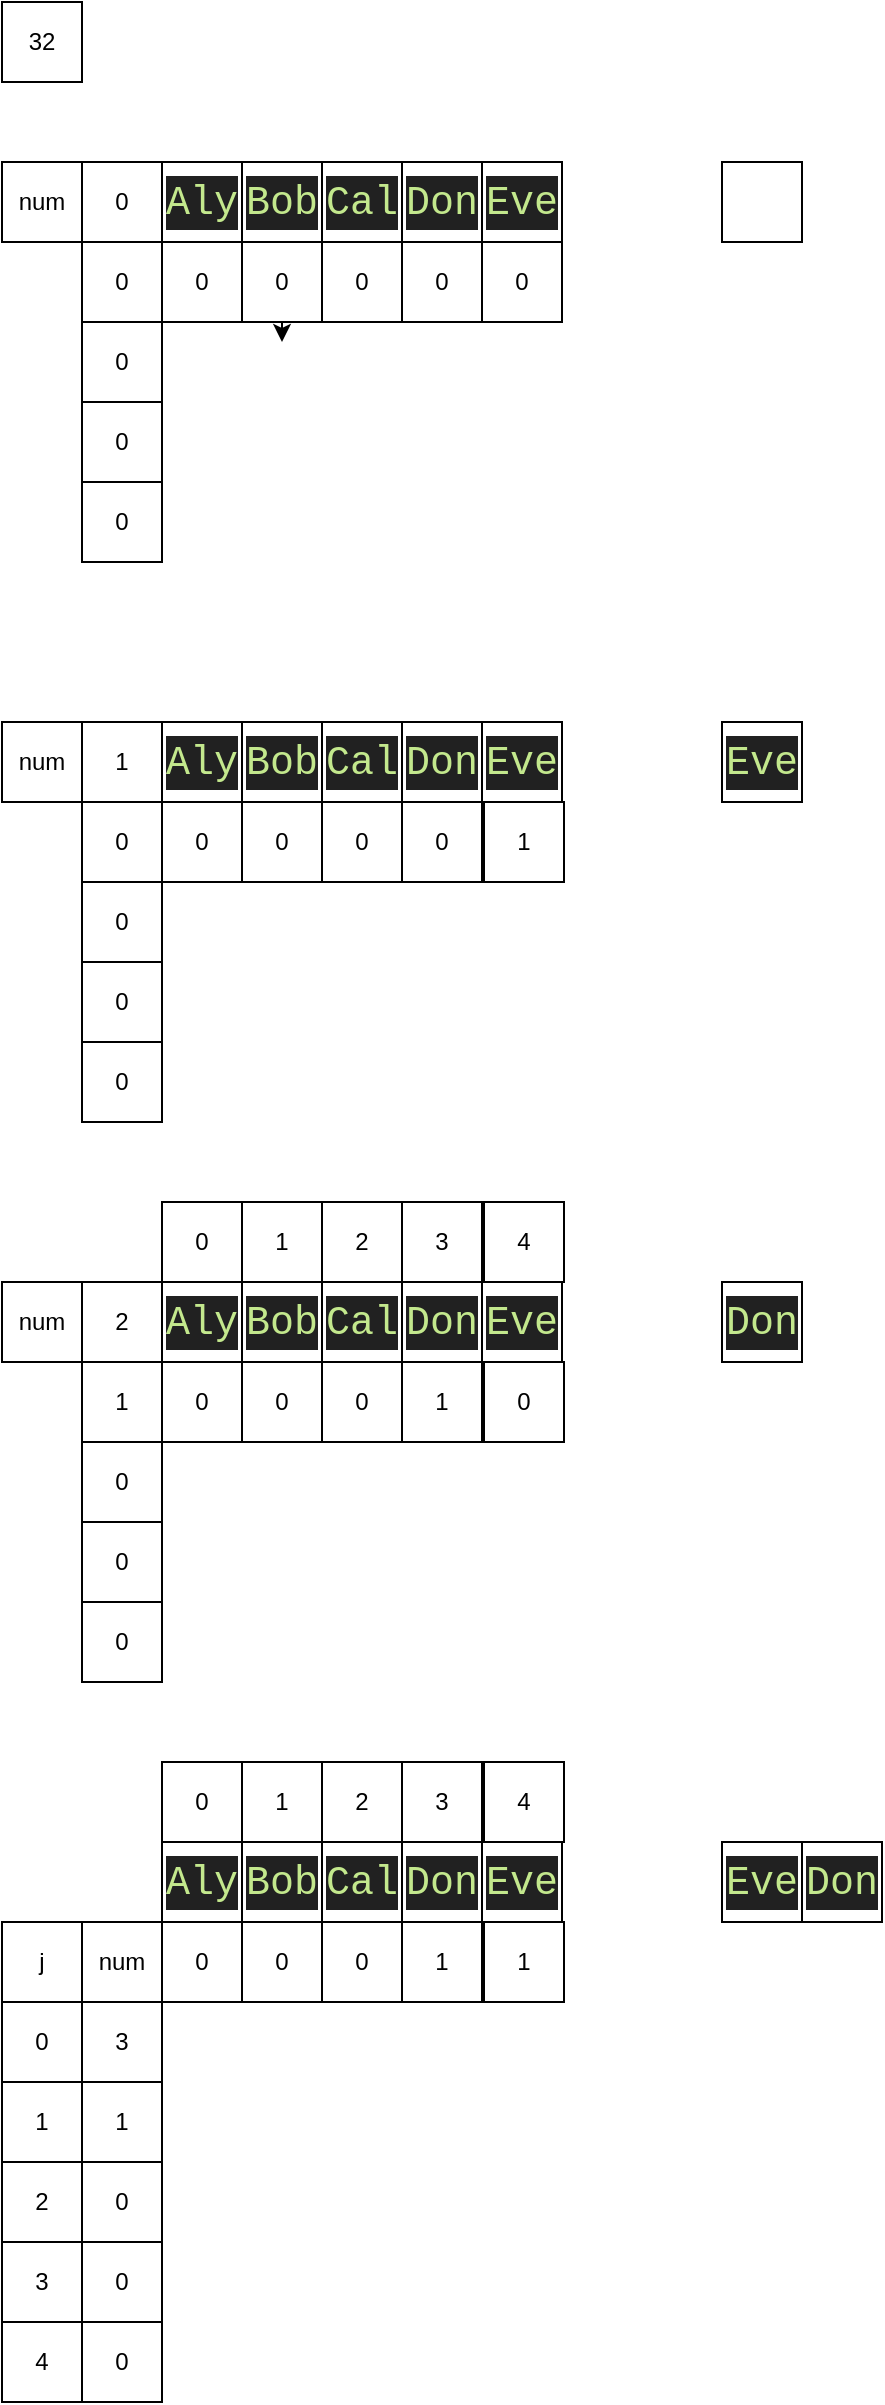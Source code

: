 <mxfile version="13.7.9" type="device"><diagram id="NpJelnEMR3OZZuMI_mdd" name="페이지-1"><mxGraphModel dx="565" dy="672" grid="1" gridSize="10" guides="1" tooltips="1" connect="1" arrows="1" fold="1" page="1" pageScale="1" pageWidth="10000" pageHeight="10000" math="0" shadow="0"><root><mxCell id="0"/><mxCell id="1" parent="0"/><mxCell id="UO0dt-ISHZ21gh4bq0H8-1" value="&lt;div style=&quot;color: rgb(238 , 255 , 255) ; background-color: rgb(33 , 33 , 33) ; font-family: &amp;#34;consolas&amp;#34; , &amp;#34;courier new&amp;#34; , monospace ; font-size: 20px ; line-height: 27px&quot;&gt;&lt;span style=&quot;color: #c3e88d&quot;&gt;Aly&lt;/span&gt;&lt;/div&gt;" style="rounded=0;whiteSpace=wrap;html=1;" vertex="1" parent="1"><mxGeometry x="400" y="160" width="40" height="40" as="geometry"/></mxCell><mxCell id="UO0dt-ISHZ21gh4bq0H8-2" value="&lt;div style=&quot;color: rgb(238 , 255 , 255) ; background-color: rgb(33 , 33 , 33) ; font-family: &amp;#34;consolas&amp;#34; , &amp;#34;courier new&amp;#34; , monospace ; font-size: 20px ; line-height: 27px&quot;&gt;&lt;div style=&quot;font-family: &amp;#34;consolas&amp;#34; , &amp;#34;courier new&amp;#34; , monospace ; line-height: 27px&quot;&gt;&lt;span style=&quot;color: #c3e88d&quot;&gt;Bob&lt;/span&gt;&lt;/div&gt;&lt;/div&gt;" style="rounded=0;whiteSpace=wrap;html=1;" vertex="1" parent="1"><mxGeometry x="440" y="160" width="40" height="40" as="geometry"/></mxCell><mxCell id="UO0dt-ISHZ21gh4bq0H8-3" value="&lt;div style=&quot;color: rgb(238 , 255 , 255) ; background-color: rgb(33 , 33 , 33) ; font-family: &amp;#34;consolas&amp;#34; , &amp;#34;courier new&amp;#34; , monospace ; font-size: 20px ; line-height: 27px&quot;&gt;&lt;div style=&quot;font-family: &amp;#34;consolas&amp;#34; , &amp;#34;courier new&amp;#34; , monospace ; line-height: 27px&quot;&gt;&lt;span style=&quot;color: #c3e88d&quot;&gt;Cal&lt;/span&gt;&lt;/div&gt;&lt;/div&gt;" style="rounded=0;whiteSpace=wrap;html=1;" vertex="1" parent="1"><mxGeometry x="480" y="160" width="40" height="40" as="geometry"/></mxCell><mxCell id="UO0dt-ISHZ21gh4bq0H8-4" value="&lt;div style=&quot;color: rgb(238 , 255 , 255) ; background-color: rgb(33 , 33 , 33) ; font-family: &amp;#34;consolas&amp;#34; , &amp;#34;courier new&amp;#34; , monospace ; font-size: 20px ; line-height: 27px&quot;&gt;&lt;div style=&quot;font-family: &amp;#34;consolas&amp;#34; , &amp;#34;courier new&amp;#34; , monospace ; line-height: 27px&quot;&gt;&lt;span style=&quot;color: #c3e88d&quot;&gt;Don&lt;/span&gt;&lt;/div&gt;&lt;/div&gt;" style="rounded=0;whiteSpace=wrap;html=1;" vertex="1" parent="1"><mxGeometry x="520" y="160" width="40" height="40" as="geometry"/></mxCell><mxCell id="UO0dt-ISHZ21gh4bq0H8-5" value="&lt;div style=&quot;color: rgb(238 , 255 , 255) ; background-color: rgb(33 , 33 , 33) ; font-family: &amp;#34;consolas&amp;#34; , &amp;#34;courier new&amp;#34; , monospace ; font-size: 20px ; line-height: 27px&quot;&gt;&lt;div style=&quot;font-family: &amp;#34;consolas&amp;#34; , &amp;#34;courier new&amp;#34; , monospace ; line-height: 27px&quot;&gt;&lt;span style=&quot;color: #c3e88d&quot;&gt;Eve&lt;/span&gt;&lt;/div&gt;&lt;/div&gt;" style="rounded=0;whiteSpace=wrap;html=1;" vertex="1" parent="1"><mxGeometry x="560" y="160" width="40" height="40" as="geometry"/></mxCell><mxCell id="UO0dt-ISHZ21gh4bq0H8-6" value="32" style="rounded=0;whiteSpace=wrap;html=1;" vertex="1" parent="1"><mxGeometry x="320" y="80" width="40" height="40" as="geometry"/></mxCell><mxCell id="UO0dt-ISHZ21gh4bq0H8-7" value="0" style="rounded=0;whiteSpace=wrap;html=1;" vertex="1" parent="1"><mxGeometry x="400" y="200" width="40" height="40" as="geometry"/></mxCell><mxCell id="UO0dt-ISHZ21gh4bq0H8-93" style="edgeStyle=orthogonalEdgeStyle;rounded=0;orthogonalLoop=1;jettySize=auto;html=1;exitX=0.25;exitY=1;exitDx=0;exitDy=0;" edge="1" parent="1" source="UO0dt-ISHZ21gh4bq0H8-8"><mxGeometry relative="1" as="geometry"><mxPoint x="460" y="250.0" as="targetPoint"/></mxGeometry></mxCell><mxCell id="UO0dt-ISHZ21gh4bq0H8-8" value="0" style="rounded=0;whiteSpace=wrap;html=1;" vertex="1" parent="1"><mxGeometry x="440" y="200" width="40" height="40" as="geometry"/></mxCell><mxCell id="UO0dt-ISHZ21gh4bq0H8-9" value="0" style="rounded=0;whiteSpace=wrap;html=1;" vertex="1" parent="1"><mxGeometry x="480" y="200" width="40" height="40" as="geometry"/></mxCell><mxCell id="UO0dt-ISHZ21gh4bq0H8-10" value="0" style="rounded=0;whiteSpace=wrap;html=1;" vertex="1" parent="1"><mxGeometry x="520" y="200" width="40" height="40" as="geometry"/></mxCell><mxCell id="UO0dt-ISHZ21gh4bq0H8-11" value="0" style="rounded=0;whiteSpace=wrap;html=1;" vertex="1" parent="1"><mxGeometry x="560" y="200" width="40" height="40" as="geometry"/></mxCell><mxCell id="UO0dt-ISHZ21gh4bq0H8-13" value="" style="rounded=0;whiteSpace=wrap;html=1;" vertex="1" parent="1"><mxGeometry x="680" y="160" width="40" height="40" as="geometry"/></mxCell><mxCell id="UO0dt-ISHZ21gh4bq0H8-14" value="&lt;div style=&quot;color: rgb(238 , 255 , 255) ; background-color: rgb(33 , 33 , 33) ; font-family: &amp;#34;consolas&amp;#34; , &amp;#34;courier new&amp;#34; , monospace ; font-size: 20px ; line-height: 27px&quot;&gt;&lt;span style=&quot;color: #c3e88d&quot;&gt;Aly&lt;/span&gt;&lt;/div&gt;" style="rounded=0;whiteSpace=wrap;html=1;" vertex="1" parent="1"><mxGeometry x="400" y="440" width="40" height="40" as="geometry"/></mxCell><mxCell id="UO0dt-ISHZ21gh4bq0H8-15" value="&lt;div style=&quot;color: rgb(238 , 255 , 255) ; background-color: rgb(33 , 33 , 33) ; font-family: &amp;#34;consolas&amp;#34; , &amp;#34;courier new&amp;#34; , monospace ; font-size: 20px ; line-height: 27px&quot;&gt;&lt;div style=&quot;font-family: &amp;#34;consolas&amp;#34; , &amp;#34;courier new&amp;#34; , monospace ; line-height: 27px&quot;&gt;&lt;span style=&quot;color: #c3e88d&quot;&gt;Bob&lt;/span&gt;&lt;/div&gt;&lt;/div&gt;" style="rounded=0;whiteSpace=wrap;html=1;" vertex="1" parent="1"><mxGeometry x="440" y="440" width="40" height="40" as="geometry"/></mxCell><mxCell id="UO0dt-ISHZ21gh4bq0H8-16" value="&lt;div style=&quot;color: rgb(238 , 255 , 255) ; background-color: rgb(33 , 33 , 33) ; font-family: &amp;#34;consolas&amp;#34; , &amp;#34;courier new&amp;#34; , monospace ; font-size: 20px ; line-height: 27px&quot;&gt;&lt;div style=&quot;font-family: &amp;#34;consolas&amp;#34; , &amp;#34;courier new&amp;#34; , monospace ; line-height: 27px&quot;&gt;&lt;span style=&quot;color: #c3e88d&quot;&gt;Cal&lt;/span&gt;&lt;/div&gt;&lt;/div&gt;" style="rounded=0;whiteSpace=wrap;html=1;" vertex="1" parent="1"><mxGeometry x="480" y="440" width="40" height="40" as="geometry"/></mxCell><mxCell id="UO0dt-ISHZ21gh4bq0H8-17" value="&lt;div style=&quot;color: rgb(238 , 255 , 255) ; background-color: rgb(33 , 33 , 33) ; font-family: &amp;#34;consolas&amp;#34; , &amp;#34;courier new&amp;#34; , monospace ; font-size: 20px ; line-height: 27px&quot;&gt;&lt;div style=&quot;font-family: &amp;#34;consolas&amp;#34; , &amp;#34;courier new&amp;#34; , monospace ; line-height: 27px&quot;&gt;&lt;span style=&quot;color: #c3e88d&quot;&gt;Don&lt;/span&gt;&lt;/div&gt;&lt;/div&gt;" style="rounded=0;whiteSpace=wrap;html=1;" vertex="1" parent="1"><mxGeometry x="520" y="440" width="40" height="40" as="geometry"/></mxCell><mxCell id="UO0dt-ISHZ21gh4bq0H8-18" value="&lt;div style=&quot;color: rgb(238 , 255 , 255) ; background-color: rgb(33 , 33 , 33) ; font-family: &amp;#34;consolas&amp;#34; , &amp;#34;courier new&amp;#34; , monospace ; font-size: 20px ; line-height: 27px&quot;&gt;&lt;div style=&quot;font-family: &amp;#34;consolas&amp;#34; , &amp;#34;courier new&amp;#34; , monospace ; line-height: 27px&quot;&gt;&lt;span style=&quot;color: #c3e88d&quot;&gt;Eve&lt;/span&gt;&lt;/div&gt;&lt;/div&gt;" style="rounded=0;whiteSpace=wrap;html=1;" vertex="1" parent="1"><mxGeometry x="560" y="440" width="40" height="40" as="geometry"/></mxCell><mxCell id="UO0dt-ISHZ21gh4bq0H8-19" value="0" style="rounded=0;whiteSpace=wrap;html=1;" vertex="1" parent="1"><mxGeometry x="400" y="480" width="40" height="40" as="geometry"/></mxCell><mxCell id="UO0dt-ISHZ21gh4bq0H8-20" value="0" style="rounded=0;whiteSpace=wrap;html=1;" vertex="1" parent="1"><mxGeometry x="440" y="480" width="40" height="40" as="geometry"/></mxCell><mxCell id="UO0dt-ISHZ21gh4bq0H8-21" value="0" style="rounded=0;whiteSpace=wrap;html=1;" vertex="1" parent="1"><mxGeometry x="480" y="480" width="40" height="40" as="geometry"/></mxCell><mxCell id="UO0dt-ISHZ21gh4bq0H8-22" value="0" style="rounded=0;whiteSpace=wrap;html=1;" vertex="1" parent="1"><mxGeometry x="520" y="480" width="40" height="40" as="geometry"/></mxCell><mxCell id="UO0dt-ISHZ21gh4bq0H8-23" value="1" style="rounded=0;whiteSpace=wrap;html=1;" vertex="1" parent="1"><mxGeometry x="561" y="480" width="40" height="40" as="geometry"/></mxCell><mxCell id="UO0dt-ISHZ21gh4bq0H8-24" value="&lt;div style=&quot;color: rgb(238 , 255 , 255) ; background-color: rgb(33 , 33 , 33) ; font-family: &amp;#34;consolas&amp;#34; , &amp;#34;courier new&amp;#34; , monospace ; font-size: 20px ; line-height: 27px&quot;&gt;&lt;div style=&quot;font-family: &amp;#34;consolas&amp;#34; , &amp;#34;courier new&amp;#34; , monospace ; line-height: 27px&quot;&gt;&lt;span style=&quot;color: #c3e88d&quot;&gt;Eve&lt;/span&gt;&lt;/div&gt;&lt;/div&gt;" style="rounded=0;whiteSpace=wrap;html=1;" vertex="1" parent="1"><mxGeometry x="680" y="440" width="40" height="40" as="geometry"/></mxCell><mxCell id="UO0dt-ISHZ21gh4bq0H8-25" value="num" style="rounded=0;whiteSpace=wrap;html=1;" vertex="1" parent="1"><mxGeometry x="320" y="160" width="40" height="40" as="geometry"/></mxCell><mxCell id="UO0dt-ISHZ21gh4bq0H8-26" value="0" style="rounded=0;whiteSpace=wrap;html=1;" vertex="1" parent="1"><mxGeometry x="360" y="160" width="40" height="40" as="geometry"/></mxCell><mxCell id="UO0dt-ISHZ21gh4bq0H8-27" value="num" style="rounded=0;whiteSpace=wrap;html=1;" vertex="1" parent="1"><mxGeometry x="320" y="440" width="40" height="40" as="geometry"/></mxCell><mxCell id="UO0dt-ISHZ21gh4bq0H8-28" value="1" style="rounded=0;whiteSpace=wrap;html=1;" vertex="1" parent="1"><mxGeometry x="360" y="440" width="40" height="40" as="geometry"/></mxCell><mxCell id="UO0dt-ISHZ21gh4bq0H8-29" value="&lt;div style=&quot;color: rgb(238 , 255 , 255) ; background-color: rgb(33 , 33 , 33) ; font-family: &amp;#34;consolas&amp;#34; , &amp;#34;courier new&amp;#34; , monospace ; font-size: 20px ; line-height: 27px&quot;&gt;&lt;span style=&quot;color: #c3e88d&quot;&gt;Aly&lt;/span&gt;&lt;/div&gt;" style="rounded=0;whiteSpace=wrap;html=1;" vertex="1" parent="1"><mxGeometry x="400" y="720" width="40" height="40" as="geometry"/></mxCell><mxCell id="UO0dt-ISHZ21gh4bq0H8-30" value="&lt;div style=&quot;color: rgb(238 , 255 , 255) ; background-color: rgb(33 , 33 , 33) ; font-family: &amp;#34;consolas&amp;#34; , &amp;#34;courier new&amp;#34; , monospace ; font-size: 20px ; line-height: 27px&quot;&gt;&lt;div style=&quot;font-family: &amp;#34;consolas&amp;#34; , &amp;#34;courier new&amp;#34; , monospace ; line-height: 27px&quot;&gt;&lt;span style=&quot;color: #c3e88d&quot;&gt;Bob&lt;/span&gt;&lt;/div&gt;&lt;/div&gt;" style="rounded=0;whiteSpace=wrap;html=1;" vertex="1" parent="1"><mxGeometry x="440" y="720" width="40" height="40" as="geometry"/></mxCell><mxCell id="UO0dt-ISHZ21gh4bq0H8-31" value="&lt;div style=&quot;color: rgb(238 , 255 , 255) ; background-color: rgb(33 , 33 , 33) ; font-family: &amp;#34;consolas&amp;#34; , &amp;#34;courier new&amp;#34; , monospace ; font-size: 20px ; line-height: 27px&quot;&gt;&lt;div style=&quot;font-family: &amp;#34;consolas&amp;#34; , &amp;#34;courier new&amp;#34; , monospace ; line-height: 27px&quot;&gt;&lt;span style=&quot;color: #c3e88d&quot;&gt;Cal&lt;/span&gt;&lt;/div&gt;&lt;/div&gt;" style="rounded=0;whiteSpace=wrap;html=1;" vertex="1" parent="1"><mxGeometry x="480" y="720" width="40" height="40" as="geometry"/></mxCell><mxCell id="UO0dt-ISHZ21gh4bq0H8-32" value="&lt;div style=&quot;color: rgb(238 , 255 , 255) ; background-color: rgb(33 , 33 , 33) ; font-family: &amp;#34;consolas&amp;#34; , &amp;#34;courier new&amp;#34; , monospace ; font-size: 20px ; line-height: 27px&quot;&gt;&lt;div style=&quot;font-family: &amp;#34;consolas&amp;#34; , &amp;#34;courier new&amp;#34; , monospace ; line-height: 27px&quot;&gt;&lt;span style=&quot;color: #c3e88d&quot;&gt;Don&lt;/span&gt;&lt;/div&gt;&lt;/div&gt;" style="rounded=0;whiteSpace=wrap;html=1;" vertex="1" parent="1"><mxGeometry x="520" y="720" width="40" height="40" as="geometry"/></mxCell><mxCell id="UO0dt-ISHZ21gh4bq0H8-33" value="&lt;div style=&quot;color: rgb(238 , 255 , 255) ; background-color: rgb(33 , 33 , 33) ; font-family: &amp;#34;consolas&amp;#34; , &amp;#34;courier new&amp;#34; , monospace ; font-size: 20px ; line-height: 27px&quot;&gt;&lt;div style=&quot;font-family: &amp;#34;consolas&amp;#34; , &amp;#34;courier new&amp;#34; , monospace ; line-height: 27px&quot;&gt;&lt;span style=&quot;color: #c3e88d&quot;&gt;Eve&lt;/span&gt;&lt;/div&gt;&lt;/div&gt;" style="rounded=0;whiteSpace=wrap;html=1;" vertex="1" parent="1"><mxGeometry x="560" y="720" width="40" height="40" as="geometry"/></mxCell><mxCell id="UO0dt-ISHZ21gh4bq0H8-34" value="0" style="rounded=0;whiteSpace=wrap;html=1;" vertex="1" parent="1"><mxGeometry x="400" y="760" width="40" height="40" as="geometry"/></mxCell><mxCell id="UO0dt-ISHZ21gh4bq0H8-35" value="0" style="rounded=0;whiteSpace=wrap;html=1;" vertex="1" parent="1"><mxGeometry x="440" y="760" width="40" height="40" as="geometry"/></mxCell><mxCell id="UO0dt-ISHZ21gh4bq0H8-36" value="0" style="rounded=0;whiteSpace=wrap;html=1;" vertex="1" parent="1"><mxGeometry x="480" y="760" width="40" height="40" as="geometry"/></mxCell><mxCell id="UO0dt-ISHZ21gh4bq0H8-37" value="1" style="rounded=0;whiteSpace=wrap;html=1;" vertex="1" parent="1"><mxGeometry x="520" y="760" width="40" height="40" as="geometry"/></mxCell><mxCell id="UO0dt-ISHZ21gh4bq0H8-38" value="0" style="rounded=0;whiteSpace=wrap;html=1;" vertex="1" parent="1"><mxGeometry x="561" y="760" width="40" height="40" as="geometry"/></mxCell><mxCell id="UO0dt-ISHZ21gh4bq0H8-39" value="num" style="rounded=0;whiteSpace=wrap;html=1;" vertex="1" parent="1"><mxGeometry x="320" y="720" width="40" height="40" as="geometry"/></mxCell><mxCell id="UO0dt-ISHZ21gh4bq0H8-40" value="2" style="rounded=0;whiteSpace=wrap;html=1;" vertex="1" parent="1"><mxGeometry x="360" y="720" width="40" height="40" as="geometry"/></mxCell><mxCell id="UO0dt-ISHZ21gh4bq0H8-41" value="1" style="rounded=0;whiteSpace=wrap;html=1;" vertex="1" parent="1"><mxGeometry x="360" y="760" width="40" height="40" as="geometry"/></mxCell><mxCell id="UO0dt-ISHZ21gh4bq0H8-42" value="0" style="rounded=0;whiteSpace=wrap;html=1;" vertex="1" parent="1"><mxGeometry x="360" y="480" width="40" height="40" as="geometry"/></mxCell><mxCell id="UO0dt-ISHZ21gh4bq0H8-43" value="0" style="rounded=0;whiteSpace=wrap;html=1;" vertex="1" parent="1"><mxGeometry x="360" y="200" width="40" height="40" as="geometry"/></mxCell><mxCell id="UO0dt-ISHZ21gh4bq0H8-44" value="0" style="rounded=0;whiteSpace=wrap;html=1;" vertex="1" parent="1"><mxGeometry x="360" y="240" width="40" height="40" as="geometry"/></mxCell><mxCell id="UO0dt-ISHZ21gh4bq0H8-45" value="0" style="rounded=0;whiteSpace=wrap;html=1;" vertex="1" parent="1"><mxGeometry x="360" y="280" width="40" height="40" as="geometry"/></mxCell><mxCell id="UO0dt-ISHZ21gh4bq0H8-46" value="0" style="rounded=0;whiteSpace=wrap;html=1;" vertex="1" parent="1"><mxGeometry x="360" y="320" width="40" height="40" as="geometry"/></mxCell><mxCell id="UO0dt-ISHZ21gh4bq0H8-47" value="0" style="rounded=0;whiteSpace=wrap;html=1;" vertex="1" parent="1"><mxGeometry x="360" y="480" width="40" height="40" as="geometry"/></mxCell><mxCell id="UO0dt-ISHZ21gh4bq0H8-48" value="0" style="rounded=0;whiteSpace=wrap;html=1;" vertex="1" parent="1"><mxGeometry x="360" y="520" width="40" height="40" as="geometry"/></mxCell><mxCell id="UO0dt-ISHZ21gh4bq0H8-49" value="0" style="rounded=0;whiteSpace=wrap;html=1;" vertex="1" parent="1"><mxGeometry x="360" y="560" width="40" height="40" as="geometry"/></mxCell><mxCell id="UO0dt-ISHZ21gh4bq0H8-50" value="0" style="rounded=0;whiteSpace=wrap;html=1;" vertex="1" parent="1"><mxGeometry x="360" y="600" width="40" height="40" as="geometry"/></mxCell><mxCell id="UO0dt-ISHZ21gh4bq0H8-52" value="0" style="rounded=0;whiteSpace=wrap;html=1;" vertex="1" parent="1"><mxGeometry x="360" y="800" width="40" height="40" as="geometry"/></mxCell><mxCell id="UO0dt-ISHZ21gh4bq0H8-53" value="0" style="rounded=0;whiteSpace=wrap;html=1;" vertex="1" parent="1"><mxGeometry x="360" y="840" width="40" height="40" as="geometry"/></mxCell><mxCell id="UO0dt-ISHZ21gh4bq0H8-54" value="0" style="rounded=0;whiteSpace=wrap;html=1;" vertex="1" parent="1"><mxGeometry x="360" y="880" width="40" height="40" as="geometry"/></mxCell><mxCell id="UO0dt-ISHZ21gh4bq0H8-55" value="0" style="rounded=0;whiteSpace=wrap;html=1;" vertex="1" parent="1"><mxGeometry x="400" y="680" width="40" height="40" as="geometry"/></mxCell><mxCell id="UO0dt-ISHZ21gh4bq0H8-56" value="1" style="rounded=0;whiteSpace=wrap;html=1;" vertex="1" parent="1"><mxGeometry x="440" y="680" width="40" height="40" as="geometry"/></mxCell><mxCell id="UO0dt-ISHZ21gh4bq0H8-57" value="2" style="rounded=0;whiteSpace=wrap;html=1;" vertex="1" parent="1"><mxGeometry x="480" y="680" width="40" height="40" as="geometry"/></mxCell><mxCell id="UO0dt-ISHZ21gh4bq0H8-58" value="3" style="rounded=0;whiteSpace=wrap;html=1;" vertex="1" parent="1"><mxGeometry x="520" y="680" width="40" height="40" as="geometry"/></mxCell><mxCell id="UO0dt-ISHZ21gh4bq0H8-59" value="4" style="rounded=0;whiteSpace=wrap;html=1;" vertex="1" parent="1"><mxGeometry x="561" y="680" width="40" height="40" as="geometry"/></mxCell><mxCell id="UO0dt-ISHZ21gh4bq0H8-60" value="&lt;div style=&quot;color: rgb(238 , 255 , 255) ; background-color: rgb(33 , 33 , 33) ; font-family: &amp;#34;consolas&amp;#34; , &amp;#34;courier new&amp;#34; , monospace ; font-size: 20px ; line-height: 27px&quot;&gt;&lt;div style=&quot;font-family: &amp;#34;consolas&amp;#34; , &amp;#34;courier new&amp;#34; , monospace ; line-height: 27px&quot;&gt;&lt;span style=&quot;color: #c3e88d&quot;&gt;Don&lt;/span&gt;&lt;/div&gt;&lt;/div&gt;" style="rounded=0;whiteSpace=wrap;html=1;" vertex="1" parent="1"><mxGeometry x="680" y="720" width="40" height="40" as="geometry"/></mxCell><mxCell id="UO0dt-ISHZ21gh4bq0H8-61" value="&lt;div style=&quot;color: rgb(238 , 255 , 255) ; background-color: rgb(33 , 33 , 33) ; font-family: &amp;#34;consolas&amp;#34; , &amp;#34;courier new&amp;#34; , monospace ; font-size: 20px ; line-height: 27px&quot;&gt;&lt;span style=&quot;color: #c3e88d&quot;&gt;Aly&lt;/span&gt;&lt;/div&gt;" style="rounded=0;whiteSpace=wrap;html=1;" vertex="1" parent="1"><mxGeometry x="400" y="1000" width="40" height="40" as="geometry"/></mxCell><mxCell id="UO0dt-ISHZ21gh4bq0H8-62" value="&lt;div style=&quot;color: rgb(238 , 255 , 255) ; background-color: rgb(33 , 33 , 33) ; font-family: &amp;#34;consolas&amp;#34; , &amp;#34;courier new&amp;#34; , monospace ; font-size: 20px ; line-height: 27px&quot;&gt;&lt;div style=&quot;font-family: &amp;#34;consolas&amp;#34; , &amp;#34;courier new&amp;#34; , monospace ; line-height: 27px&quot;&gt;&lt;span style=&quot;color: #c3e88d&quot;&gt;Bob&lt;/span&gt;&lt;/div&gt;&lt;/div&gt;" style="rounded=0;whiteSpace=wrap;html=1;" vertex="1" parent="1"><mxGeometry x="440" y="1000" width="40" height="40" as="geometry"/></mxCell><mxCell id="UO0dt-ISHZ21gh4bq0H8-63" value="&lt;div style=&quot;color: rgb(238 , 255 , 255) ; background-color: rgb(33 , 33 , 33) ; font-family: &amp;#34;consolas&amp;#34; , &amp;#34;courier new&amp;#34; , monospace ; font-size: 20px ; line-height: 27px&quot;&gt;&lt;div style=&quot;font-family: &amp;#34;consolas&amp;#34; , &amp;#34;courier new&amp;#34; , monospace ; line-height: 27px&quot;&gt;&lt;span style=&quot;color: #c3e88d&quot;&gt;Cal&lt;/span&gt;&lt;/div&gt;&lt;/div&gt;" style="rounded=0;whiteSpace=wrap;html=1;" vertex="1" parent="1"><mxGeometry x="480" y="1000" width="40" height="40" as="geometry"/></mxCell><mxCell id="UO0dt-ISHZ21gh4bq0H8-64" value="&lt;div style=&quot;color: rgb(238 , 255 , 255) ; background-color: rgb(33 , 33 , 33) ; font-family: &amp;#34;consolas&amp;#34; , &amp;#34;courier new&amp;#34; , monospace ; font-size: 20px ; line-height: 27px&quot;&gt;&lt;div style=&quot;font-family: &amp;#34;consolas&amp;#34; , &amp;#34;courier new&amp;#34; , monospace ; line-height: 27px&quot;&gt;&lt;span style=&quot;color: #c3e88d&quot;&gt;Don&lt;/span&gt;&lt;/div&gt;&lt;/div&gt;" style="rounded=0;whiteSpace=wrap;html=1;" vertex="1" parent="1"><mxGeometry x="520" y="1000" width="40" height="40" as="geometry"/></mxCell><mxCell id="UO0dt-ISHZ21gh4bq0H8-65" value="&lt;div style=&quot;color: rgb(238 , 255 , 255) ; background-color: rgb(33 , 33 , 33) ; font-family: &amp;#34;consolas&amp;#34; , &amp;#34;courier new&amp;#34; , monospace ; font-size: 20px ; line-height: 27px&quot;&gt;&lt;div style=&quot;font-family: &amp;#34;consolas&amp;#34; , &amp;#34;courier new&amp;#34; , monospace ; line-height: 27px&quot;&gt;&lt;span style=&quot;color: #c3e88d&quot;&gt;Eve&lt;/span&gt;&lt;/div&gt;&lt;/div&gt;" style="rounded=0;whiteSpace=wrap;html=1;" vertex="1" parent="1"><mxGeometry x="560" y="1000" width="40" height="40" as="geometry"/></mxCell><mxCell id="UO0dt-ISHZ21gh4bq0H8-66" value="0" style="rounded=0;whiteSpace=wrap;html=1;" vertex="1" parent="1"><mxGeometry x="400" y="1040" width="40" height="40" as="geometry"/></mxCell><mxCell id="UO0dt-ISHZ21gh4bq0H8-67" value="0" style="rounded=0;whiteSpace=wrap;html=1;" vertex="1" parent="1"><mxGeometry x="440" y="1040" width="40" height="40" as="geometry"/></mxCell><mxCell id="UO0dt-ISHZ21gh4bq0H8-68" value="0" style="rounded=0;whiteSpace=wrap;html=1;" vertex="1" parent="1"><mxGeometry x="480" y="1040" width="40" height="40" as="geometry"/></mxCell><mxCell id="UO0dt-ISHZ21gh4bq0H8-69" value="1" style="rounded=0;whiteSpace=wrap;html=1;" vertex="1" parent="1"><mxGeometry x="520" y="1040" width="40" height="40" as="geometry"/></mxCell><mxCell id="UO0dt-ISHZ21gh4bq0H8-70" value="1" style="rounded=0;whiteSpace=wrap;html=1;" vertex="1" parent="1"><mxGeometry x="561" y="1040" width="40" height="40" as="geometry"/></mxCell><mxCell id="UO0dt-ISHZ21gh4bq0H8-71" value="num" style="rounded=0;whiteSpace=wrap;html=1;" vertex="1" parent="1"><mxGeometry x="360" y="1040" width="40" height="40" as="geometry"/></mxCell><mxCell id="UO0dt-ISHZ21gh4bq0H8-72" value="3" style="rounded=0;whiteSpace=wrap;html=1;" vertex="1" parent="1"><mxGeometry x="360" y="1080" width="40" height="40" as="geometry"/></mxCell><mxCell id="UO0dt-ISHZ21gh4bq0H8-73" value="1" style="rounded=0;whiteSpace=wrap;html=1;" vertex="1" parent="1"><mxGeometry x="360" y="1120" width="40" height="40" as="geometry"/></mxCell><mxCell id="UO0dt-ISHZ21gh4bq0H8-74" value="0" style="rounded=0;whiteSpace=wrap;html=1;" vertex="1" parent="1"><mxGeometry x="360" y="1160" width="40" height="40" as="geometry"/></mxCell><mxCell id="UO0dt-ISHZ21gh4bq0H8-75" value="0" style="rounded=0;whiteSpace=wrap;html=1;" vertex="1" parent="1"><mxGeometry x="360" y="1200" width="40" height="40" as="geometry"/></mxCell><mxCell id="UO0dt-ISHZ21gh4bq0H8-76" value="0" style="rounded=0;whiteSpace=wrap;html=1;" vertex="1" parent="1"><mxGeometry x="360" y="1240" width="40" height="40" as="geometry"/></mxCell><mxCell id="UO0dt-ISHZ21gh4bq0H8-77" value="0" style="rounded=0;whiteSpace=wrap;html=1;" vertex="1" parent="1"><mxGeometry x="400" y="960" width="40" height="40" as="geometry"/></mxCell><mxCell id="UO0dt-ISHZ21gh4bq0H8-78" value="1" style="rounded=0;whiteSpace=wrap;html=1;" vertex="1" parent="1"><mxGeometry x="440" y="960" width="40" height="40" as="geometry"/></mxCell><mxCell id="UO0dt-ISHZ21gh4bq0H8-79" value="2" style="rounded=0;whiteSpace=wrap;html=1;" vertex="1" parent="1"><mxGeometry x="480" y="960" width="40" height="40" as="geometry"/></mxCell><mxCell id="UO0dt-ISHZ21gh4bq0H8-80" value="3" style="rounded=0;whiteSpace=wrap;html=1;" vertex="1" parent="1"><mxGeometry x="520" y="960" width="40" height="40" as="geometry"/></mxCell><mxCell id="UO0dt-ISHZ21gh4bq0H8-81" value="4" style="rounded=0;whiteSpace=wrap;html=1;" vertex="1" parent="1"><mxGeometry x="561" y="960" width="40" height="40" as="geometry"/></mxCell><mxCell id="UO0dt-ISHZ21gh4bq0H8-84" value="&lt;div style=&quot;color: rgb(238 , 255 , 255) ; background-color: rgb(33 , 33 , 33) ; font-family: &amp;#34;consolas&amp;#34; , &amp;#34;courier new&amp;#34; , monospace ; font-size: 20px ; line-height: 27px&quot;&gt;&lt;div style=&quot;font-family: &amp;#34;consolas&amp;#34; , &amp;#34;courier new&amp;#34; , monospace ; line-height: 27px&quot;&gt;&lt;span style=&quot;color: #c3e88d&quot;&gt;Eve&lt;/span&gt;&lt;/div&gt;&lt;/div&gt;" style="rounded=0;whiteSpace=wrap;html=1;" vertex="1" parent="1"><mxGeometry x="680" y="1000" width="40" height="40" as="geometry"/></mxCell><mxCell id="UO0dt-ISHZ21gh4bq0H8-85" value="j" style="rounded=0;whiteSpace=wrap;html=1;" vertex="1" parent="1"><mxGeometry x="320" y="1040" width="40" height="40" as="geometry"/></mxCell><mxCell id="UO0dt-ISHZ21gh4bq0H8-87" value="0" style="rounded=0;whiteSpace=wrap;html=1;" vertex="1" parent="1"><mxGeometry x="320" y="1080" width="40" height="40" as="geometry"/></mxCell><mxCell id="UO0dt-ISHZ21gh4bq0H8-88" value="1" style="rounded=0;whiteSpace=wrap;html=1;" vertex="1" parent="1"><mxGeometry x="320" y="1120" width="40" height="40" as="geometry"/></mxCell><mxCell id="UO0dt-ISHZ21gh4bq0H8-89" value="2" style="rounded=0;whiteSpace=wrap;html=1;" vertex="1" parent="1"><mxGeometry x="320" y="1160" width="40" height="40" as="geometry"/></mxCell><mxCell id="UO0dt-ISHZ21gh4bq0H8-90" value="3" style="rounded=0;whiteSpace=wrap;html=1;" vertex="1" parent="1"><mxGeometry x="320" y="1200" width="40" height="40" as="geometry"/></mxCell><mxCell id="UO0dt-ISHZ21gh4bq0H8-91" value="4" style="rounded=0;whiteSpace=wrap;html=1;" vertex="1" parent="1"><mxGeometry x="320" y="1240" width="40" height="40" as="geometry"/></mxCell><mxCell id="UO0dt-ISHZ21gh4bq0H8-92" value="&lt;div style=&quot;color: rgb(238 , 255 , 255) ; background-color: rgb(33 , 33 , 33) ; font-family: &amp;#34;consolas&amp;#34; , &amp;#34;courier new&amp;#34; , monospace ; font-size: 20px ; line-height: 27px&quot;&gt;&lt;div style=&quot;font-family: &amp;#34;consolas&amp;#34; , &amp;#34;courier new&amp;#34; , monospace ; line-height: 27px&quot;&gt;&lt;span style=&quot;color: #c3e88d&quot;&gt;Don&lt;/span&gt;&lt;/div&gt;&lt;/div&gt;" style="rounded=0;whiteSpace=wrap;html=1;" vertex="1" parent="1"><mxGeometry x="720" y="1000" width="40" height="40" as="geometry"/></mxCell></root></mxGraphModel></diagram></mxfile>